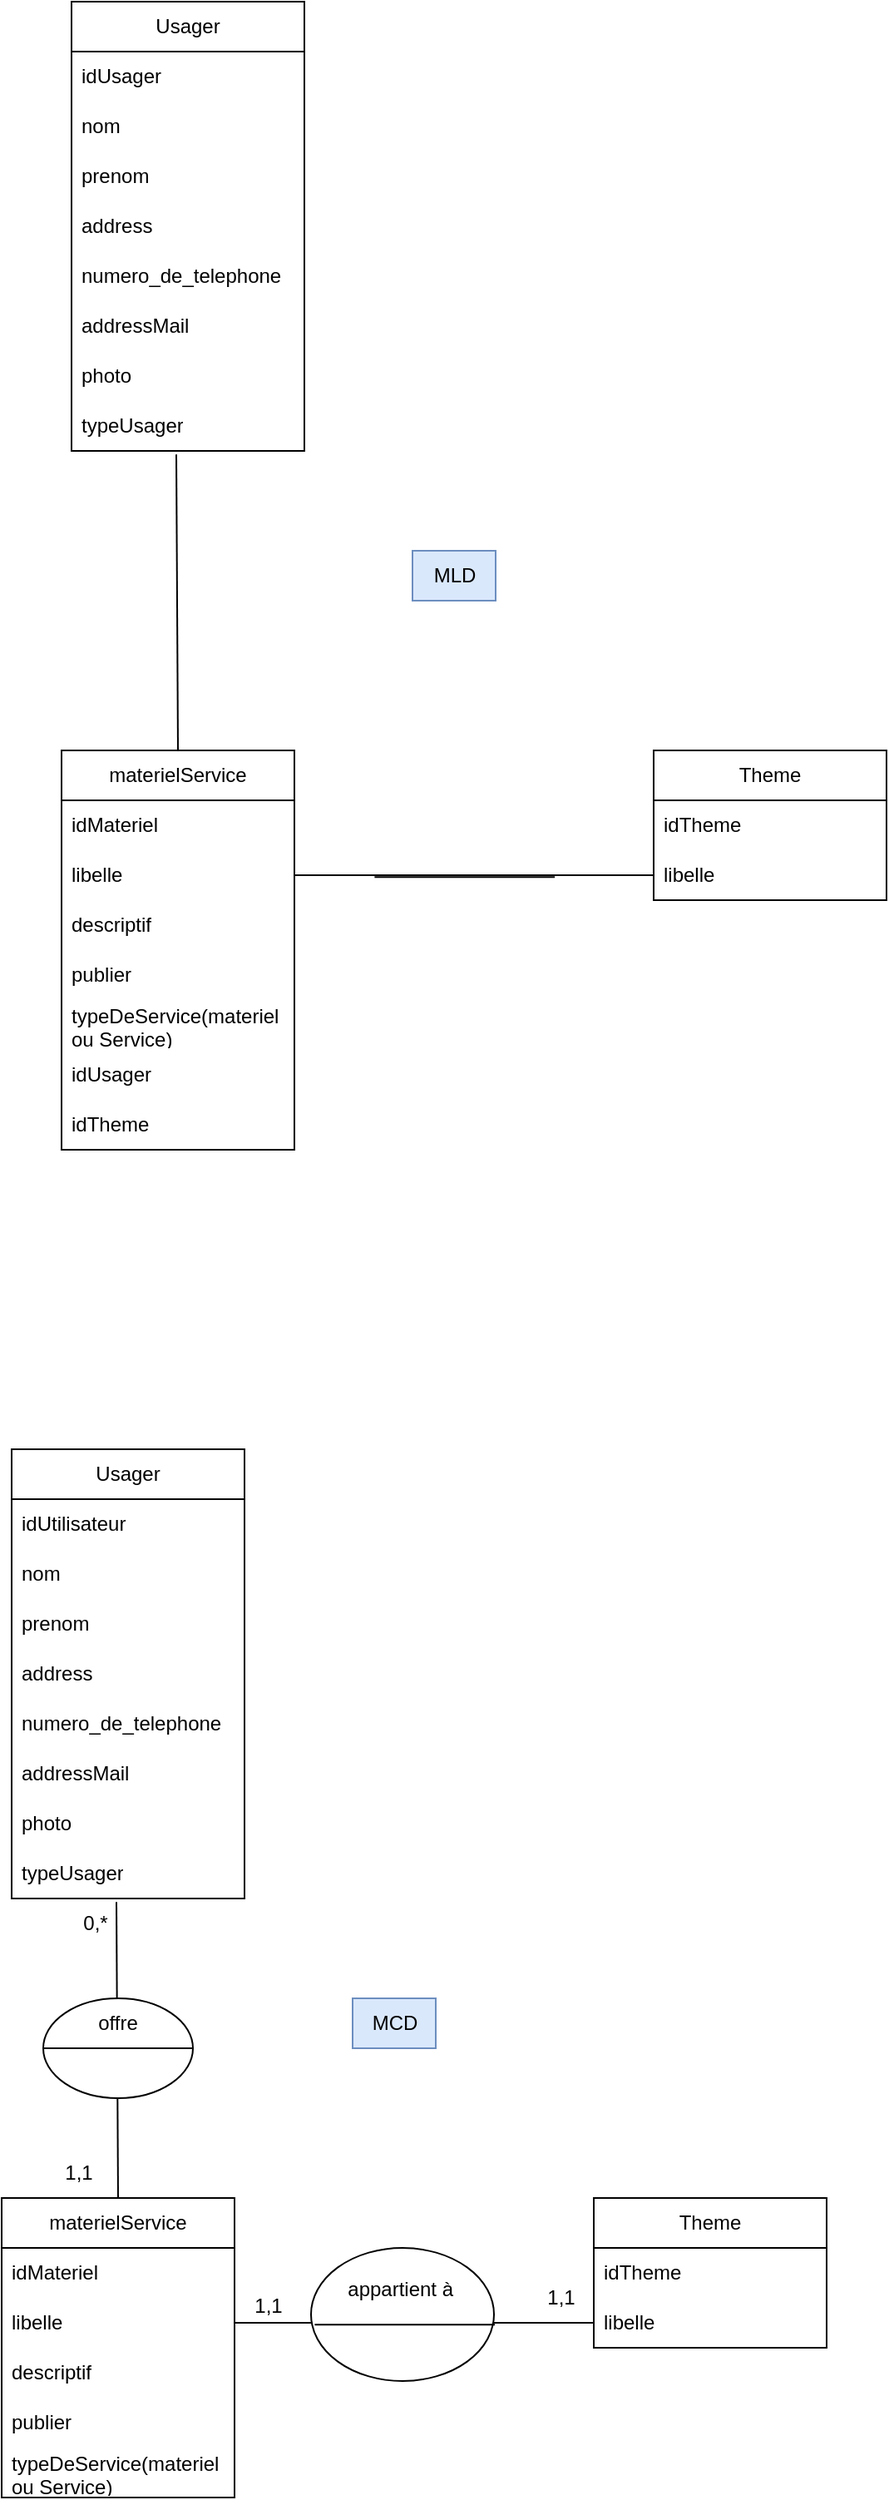 <mxfile version="23.1.5" type="github">
  <diagram id="C5RBs43oDa-KdzZeNtuy" name="Page-1">
    <mxGraphModel dx="1026" dy="1725" grid="1" gridSize="10" guides="1" tooltips="1" connect="1" arrows="1" fold="1" page="1" pageScale="1" pageWidth="827" pageHeight="1169" math="0" shadow="0">
      <root>
        <mxCell id="WIyWlLk6GJQsqaUBKTNV-0" />
        <mxCell id="WIyWlLk6GJQsqaUBKTNV-1" parent="WIyWlLk6GJQsqaUBKTNV-0" />
        <mxCell id="dMPkEBjqIJ3jH2vC4vFe-0" value="Usager" style="swimlane;fontStyle=0;childLayout=stackLayout;horizontal=1;startSize=30;horizontalStack=0;resizeParent=1;resizeParentMax=0;resizeLast=0;collapsible=1;marginBottom=0;whiteSpace=wrap;html=1;" vertex="1" parent="WIyWlLk6GJQsqaUBKTNV-1">
          <mxGeometry x="136" y="120" width="140" height="270" as="geometry" />
        </mxCell>
        <mxCell id="dMPkEBjqIJ3jH2vC4vFe-1" value="idUtilisateur" style="text;strokeColor=none;fillColor=none;align=left;verticalAlign=middle;spacingLeft=4;spacingRight=4;overflow=hidden;points=[[0,0.5],[1,0.5]];portConstraint=eastwest;rotatable=0;whiteSpace=wrap;html=1;" vertex="1" parent="dMPkEBjqIJ3jH2vC4vFe-0">
          <mxGeometry y="30" width="140" height="30" as="geometry" />
        </mxCell>
        <mxCell id="dMPkEBjqIJ3jH2vC4vFe-2" value="nom" style="text;strokeColor=none;fillColor=none;align=left;verticalAlign=middle;spacingLeft=4;spacingRight=4;overflow=hidden;points=[[0,0.5],[1,0.5]];portConstraint=eastwest;rotatable=0;whiteSpace=wrap;html=1;" vertex="1" parent="dMPkEBjqIJ3jH2vC4vFe-0">
          <mxGeometry y="60" width="140" height="30" as="geometry" />
        </mxCell>
        <mxCell id="dMPkEBjqIJ3jH2vC4vFe-3" value="prenom" style="text;strokeColor=none;fillColor=none;align=left;verticalAlign=middle;spacingLeft=4;spacingRight=4;overflow=hidden;points=[[0,0.5],[1,0.5]];portConstraint=eastwest;rotatable=0;whiteSpace=wrap;html=1;" vertex="1" parent="dMPkEBjqIJ3jH2vC4vFe-0">
          <mxGeometry y="90" width="140" height="30" as="geometry" />
        </mxCell>
        <mxCell id="dMPkEBjqIJ3jH2vC4vFe-20" value="address&amp;nbsp;" style="text;strokeColor=none;fillColor=none;align=left;verticalAlign=middle;spacingLeft=4;spacingRight=4;overflow=hidden;points=[[0,0.5],[1,0.5]];portConstraint=eastwest;rotatable=0;whiteSpace=wrap;html=1;" vertex="1" parent="dMPkEBjqIJ3jH2vC4vFe-0">
          <mxGeometry y="120" width="140" height="30" as="geometry" />
        </mxCell>
        <mxCell id="dMPkEBjqIJ3jH2vC4vFe-22" value="numero_de_telephone" style="text;strokeColor=none;fillColor=none;align=left;verticalAlign=middle;spacingLeft=4;spacingRight=4;overflow=hidden;points=[[0,0.5],[1,0.5]];portConstraint=eastwest;rotatable=0;whiteSpace=wrap;html=1;" vertex="1" parent="dMPkEBjqIJ3jH2vC4vFe-0">
          <mxGeometry y="150" width="140" height="30" as="geometry" />
        </mxCell>
        <mxCell id="dMPkEBjqIJ3jH2vC4vFe-23" value="addressMail" style="text;strokeColor=none;fillColor=none;align=left;verticalAlign=middle;spacingLeft=4;spacingRight=4;overflow=hidden;points=[[0,0.5],[1,0.5]];portConstraint=eastwest;rotatable=0;whiteSpace=wrap;html=1;" vertex="1" parent="dMPkEBjqIJ3jH2vC4vFe-0">
          <mxGeometry y="180" width="140" height="30" as="geometry" />
        </mxCell>
        <mxCell id="dMPkEBjqIJ3jH2vC4vFe-24" value="photo" style="text;strokeColor=none;fillColor=none;align=left;verticalAlign=middle;spacingLeft=4;spacingRight=4;overflow=hidden;points=[[0,0.5],[1,0.5]];portConstraint=eastwest;rotatable=0;whiteSpace=wrap;html=1;" vertex="1" parent="dMPkEBjqIJ3jH2vC4vFe-0">
          <mxGeometry y="210" width="140" height="30" as="geometry" />
        </mxCell>
        <mxCell id="dMPkEBjqIJ3jH2vC4vFe-25" value="typeUsager" style="text;strokeColor=none;fillColor=none;align=left;verticalAlign=middle;spacingLeft=4;spacingRight=4;overflow=hidden;points=[[0,0.5],[1,0.5]];portConstraint=eastwest;rotatable=0;whiteSpace=wrap;html=1;" vertex="1" parent="dMPkEBjqIJ3jH2vC4vFe-0">
          <mxGeometry y="240" width="140" height="30" as="geometry" />
        </mxCell>
        <mxCell id="dMPkEBjqIJ3jH2vC4vFe-26" value="Theme" style="swimlane;fontStyle=0;childLayout=stackLayout;horizontal=1;startSize=30;horizontalStack=0;resizeParent=1;resizeParentMax=0;resizeLast=0;collapsible=1;marginBottom=0;whiteSpace=wrap;html=1;" vertex="1" parent="WIyWlLk6GJQsqaUBKTNV-1">
          <mxGeometry x="486" y="570" width="140" height="90" as="geometry" />
        </mxCell>
        <mxCell id="dMPkEBjqIJ3jH2vC4vFe-27" value="idTheme" style="text;strokeColor=none;fillColor=none;align=left;verticalAlign=middle;spacingLeft=4;spacingRight=4;overflow=hidden;points=[[0,0.5],[1,0.5]];portConstraint=eastwest;rotatable=0;whiteSpace=wrap;html=1;" vertex="1" parent="dMPkEBjqIJ3jH2vC4vFe-26">
          <mxGeometry y="30" width="140" height="30" as="geometry" />
        </mxCell>
        <mxCell id="dMPkEBjqIJ3jH2vC4vFe-28" value="libelle" style="text;strokeColor=none;fillColor=none;align=left;verticalAlign=middle;spacingLeft=4;spacingRight=4;overflow=hidden;points=[[0,0.5],[1,0.5]];portConstraint=eastwest;rotatable=0;whiteSpace=wrap;html=1;" vertex="1" parent="dMPkEBjqIJ3jH2vC4vFe-26">
          <mxGeometry y="60" width="140" height="30" as="geometry" />
        </mxCell>
        <mxCell id="dMPkEBjqIJ3jH2vC4vFe-30" value="materielService" style="swimlane;fontStyle=0;childLayout=stackLayout;horizontal=1;startSize=30;horizontalStack=0;resizeParent=1;resizeParentMax=0;resizeLast=0;collapsible=1;marginBottom=0;whiteSpace=wrap;html=1;" vertex="1" parent="WIyWlLk6GJQsqaUBKTNV-1">
          <mxGeometry x="130" y="570" width="140" height="180" as="geometry" />
        </mxCell>
        <mxCell id="dMPkEBjqIJ3jH2vC4vFe-31" value="idMateriel" style="text;strokeColor=none;fillColor=none;align=left;verticalAlign=middle;spacingLeft=4;spacingRight=4;overflow=hidden;points=[[0,0.5],[1,0.5]];portConstraint=eastwest;rotatable=0;whiteSpace=wrap;html=1;" vertex="1" parent="dMPkEBjqIJ3jH2vC4vFe-30">
          <mxGeometry y="30" width="140" height="30" as="geometry" />
        </mxCell>
        <mxCell id="dMPkEBjqIJ3jH2vC4vFe-32" value="libelle" style="text;strokeColor=none;fillColor=none;align=left;verticalAlign=middle;spacingLeft=4;spacingRight=4;overflow=hidden;points=[[0,0.5],[1,0.5]];portConstraint=eastwest;rotatable=0;whiteSpace=wrap;html=1;" vertex="1" parent="dMPkEBjqIJ3jH2vC4vFe-30">
          <mxGeometry y="60" width="140" height="30" as="geometry" />
        </mxCell>
        <mxCell id="dMPkEBjqIJ3jH2vC4vFe-33" value="descriptif" style="text;strokeColor=none;fillColor=none;align=left;verticalAlign=middle;spacingLeft=4;spacingRight=4;overflow=hidden;points=[[0,0.5],[1,0.5]];portConstraint=eastwest;rotatable=0;whiteSpace=wrap;html=1;" vertex="1" parent="dMPkEBjqIJ3jH2vC4vFe-30">
          <mxGeometry y="90" width="140" height="30" as="geometry" />
        </mxCell>
        <mxCell id="dMPkEBjqIJ3jH2vC4vFe-35" value="publier" style="text;strokeColor=none;fillColor=none;align=left;verticalAlign=middle;spacingLeft=4;spacingRight=4;overflow=hidden;points=[[0,0.5],[1,0.5]];portConstraint=eastwest;rotatable=0;whiteSpace=wrap;html=1;" vertex="1" parent="dMPkEBjqIJ3jH2vC4vFe-30">
          <mxGeometry y="120" width="140" height="30" as="geometry" />
        </mxCell>
        <mxCell id="dMPkEBjqIJ3jH2vC4vFe-63" value="typeDeService(materiel ou Service)" style="text;strokeColor=none;fillColor=none;align=left;verticalAlign=middle;spacingLeft=4;spacingRight=4;overflow=hidden;points=[[0,0.5],[1,0.5]];portConstraint=eastwest;rotatable=0;whiteSpace=wrap;html=1;" vertex="1" parent="dMPkEBjqIJ3jH2vC4vFe-30">
          <mxGeometry y="150" width="140" height="30" as="geometry" />
        </mxCell>
        <mxCell id="dMPkEBjqIJ3jH2vC4vFe-67" value="" style="endArrow=none;html=1;rounded=0;entryX=0.45;entryY=1.069;entryDx=0;entryDy=0;entryPerimeter=0;exitX=0.5;exitY=0;exitDx=0;exitDy=0;" edge="1" parent="WIyWlLk6GJQsqaUBKTNV-1" source="dMPkEBjqIJ3jH2vC4vFe-30" target="dMPkEBjqIJ3jH2vC4vFe-25">
          <mxGeometry width="50" height="50" relative="1" as="geometry">
            <mxPoint x="356" y="480" as="sourcePoint" />
            <mxPoint x="406" y="430" as="targetPoint" />
            <Array as="points" />
          </mxGeometry>
        </mxCell>
        <mxCell id="dMPkEBjqIJ3jH2vC4vFe-66" value="" style="ellipse;whiteSpace=wrap;html=1;" vertex="1" parent="WIyWlLk6GJQsqaUBKTNV-1">
          <mxGeometry x="155" y="450" width="90" height="60" as="geometry" />
        </mxCell>
        <mxCell id="dMPkEBjqIJ3jH2vC4vFe-68" style="edgeStyle=orthogonalEdgeStyle;rounded=0;orthogonalLoop=1;jettySize=auto;html=1;exitX=1;exitY=0.5;exitDx=0;exitDy=0;entryX=0;entryY=0.5;entryDx=0;entryDy=0;endArrow=none;endFill=0;" edge="1" parent="WIyWlLk6GJQsqaUBKTNV-1" source="dMPkEBjqIJ3jH2vC4vFe-32" target="dMPkEBjqIJ3jH2vC4vFe-28">
          <mxGeometry relative="1" as="geometry" />
        </mxCell>
        <mxCell id="dMPkEBjqIJ3jH2vC4vFe-69" value="" style="ellipse;whiteSpace=wrap;html=1;" vertex="1" parent="WIyWlLk6GJQsqaUBKTNV-1">
          <mxGeometry x="316" y="600" width="110" height="80" as="geometry" />
        </mxCell>
        <mxCell id="dMPkEBjqIJ3jH2vC4vFe-70" value="0,*" style="text;html=1;align=center;verticalAlign=middle;resizable=0;points=[];autosize=1;strokeColor=none;fillColor=none;" vertex="1" parent="WIyWlLk6GJQsqaUBKTNV-1">
          <mxGeometry x="166" y="390" width="40" height="30" as="geometry" />
        </mxCell>
        <mxCell id="dMPkEBjqIJ3jH2vC4vFe-71" value="1,1" style="text;html=1;align=center;verticalAlign=middle;resizable=0;points=[];autosize=1;strokeColor=none;fillColor=none;" vertex="1" parent="WIyWlLk6GJQsqaUBKTNV-1">
          <mxGeometry x="156" y="540" width="40" height="30" as="geometry" />
        </mxCell>
        <mxCell id="dMPkEBjqIJ3jH2vC4vFe-72" value="1,1" style="text;html=1;align=center;verticalAlign=middle;resizable=0;points=[];autosize=1;strokeColor=none;fillColor=none;" vertex="1" parent="WIyWlLk6GJQsqaUBKTNV-1">
          <mxGeometry x="270" y="620" width="40" height="30" as="geometry" />
        </mxCell>
        <mxCell id="dMPkEBjqIJ3jH2vC4vFe-73" value="1,1" style="text;html=1;align=center;verticalAlign=middle;resizable=0;points=[];autosize=1;strokeColor=none;fillColor=none;" vertex="1" parent="WIyWlLk6GJQsqaUBKTNV-1">
          <mxGeometry x="446" y="615" width="40" height="30" as="geometry" />
        </mxCell>
        <mxCell id="dMPkEBjqIJ3jH2vC4vFe-74" value="" style="endArrow=none;html=1;rounded=0;exitX=0;exitY=0.5;exitDx=0;exitDy=0;entryX=1;entryY=0.5;entryDx=0;entryDy=0;" edge="1" parent="WIyWlLk6GJQsqaUBKTNV-1" source="dMPkEBjqIJ3jH2vC4vFe-66" target="dMPkEBjqIJ3jH2vC4vFe-66">
          <mxGeometry width="50" height="50" relative="1" as="geometry">
            <mxPoint x="336" y="390" as="sourcePoint" />
            <mxPoint x="386" y="340" as="targetPoint" />
            <Array as="points" />
          </mxGeometry>
        </mxCell>
        <mxCell id="dMPkEBjqIJ3jH2vC4vFe-75" value="" style="endArrow=none;html=1;rounded=0;exitX=0.02;exitY=0.577;exitDx=0;exitDy=0;entryX=1.005;entryY=0.577;entryDx=0;entryDy=0;exitPerimeter=0;entryPerimeter=0;" edge="1" parent="WIyWlLk6GJQsqaUBKTNV-1" source="dMPkEBjqIJ3jH2vC4vFe-69" target="dMPkEBjqIJ3jH2vC4vFe-69">
          <mxGeometry width="50" height="50" relative="1" as="geometry">
            <mxPoint x="326" y="645" as="sourcePoint" />
            <mxPoint x="416" y="645" as="targetPoint" />
            <Array as="points" />
          </mxGeometry>
        </mxCell>
        <mxCell id="dMPkEBjqIJ3jH2vC4vFe-77" value="offre" style="text;html=1;align=center;verticalAlign=middle;whiteSpace=wrap;rounded=0;" vertex="1" parent="WIyWlLk6GJQsqaUBKTNV-1">
          <mxGeometry x="170" y="450" width="60" height="30" as="geometry" />
        </mxCell>
        <mxCell id="dMPkEBjqIJ3jH2vC4vFe-79" value="appartient à&amp;nbsp;" style="text;html=1;align=center;verticalAlign=middle;resizable=0;points=[];autosize=1;strokeColor=none;fillColor=none;" vertex="1" parent="WIyWlLk6GJQsqaUBKTNV-1">
          <mxGeometry x="326" y="610" width="90" height="30" as="geometry" />
        </mxCell>
        <mxCell id="dMPkEBjqIJ3jH2vC4vFe-80" value="MCD" style="text;html=1;align=center;verticalAlign=middle;resizable=0;points=[];autosize=1;strokeColor=#6c8ebf;fillColor=#dae8fc;" vertex="1" parent="WIyWlLk6GJQsqaUBKTNV-1">
          <mxGeometry x="341" y="450" width="50" height="30" as="geometry" />
        </mxCell>
        <mxCell id="dMPkEBjqIJ3jH2vC4vFe-81" value="Usager" style="swimlane;fontStyle=0;childLayout=stackLayout;horizontal=1;startSize=30;horizontalStack=0;resizeParent=1;resizeParentMax=0;resizeLast=0;collapsible=1;marginBottom=0;whiteSpace=wrap;html=1;" vertex="1" parent="WIyWlLk6GJQsqaUBKTNV-1">
          <mxGeometry x="172" y="-750" width="140" height="270" as="geometry" />
        </mxCell>
        <mxCell id="dMPkEBjqIJ3jH2vC4vFe-82" value="idUsager" style="text;strokeColor=none;fillColor=none;align=left;verticalAlign=middle;spacingLeft=4;spacingRight=4;overflow=hidden;points=[[0,0.5],[1,0.5]];portConstraint=eastwest;rotatable=0;whiteSpace=wrap;html=1;" vertex="1" parent="dMPkEBjqIJ3jH2vC4vFe-81">
          <mxGeometry y="30" width="140" height="30" as="geometry" />
        </mxCell>
        <mxCell id="dMPkEBjqIJ3jH2vC4vFe-83" value="nom" style="text;strokeColor=none;fillColor=none;align=left;verticalAlign=middle;spacingLeft=4;spacingRight=4;overflow=hidden;points=[[0,0.5],[1,0.5]];portConstraint=eastwest;rotatable=0;whiteSpace=wrap;html=1;" vertex="1" parent="dMPkEBjqIJ3jH2vC4vFe-81">
          <mxGeometry y="60" width="140" height="30" as="geometry" />
        </mxCell>
        <mxCell id="dMPkEBjqIJ3jH2vC4vFe-84" value="prenom" style="text;strokeColor=none;fillColor=none;align=left;verticalAlign=middle;spacingLeft=4;spacingRight=4;overflow=hidden;points=[[0,0.5],[1,0.5]];portConstraint=eastwest;rotatable=0;whiteSpace=wrap;html=1;" vertex="1" parent="dMPkEBjqIJ3jH2vC4vFe-81">
          <mxGeometry y="90" width="140" height="30" as="geometry" />
        </mxCell>
        <mxCell id="dMPkEBjqIJ3jH2vC4vFe-85" value="address&amp;nbsp;" style="text;strokeColor=none;fillColor=none;align=left;verticalAlign=middle;spacingLeft=4;spacingRight=4;overflow=hidden;points=[[0,0.5],[1,0.5]];portConstraint=eastwest;rotatable=0;whiteSpace=wrap;html=1;" vertex="1" parent="dMPkEBjqIJ3jH2vC4vFe-81">
          <mxGeometry y="120" width="140" height="30" as="geometry" />
        </mxCell>
        <mxCell id="dMPkEBjqIJ3jH2vC4vFe-86" value="numero_de_telephone" style="text;strokeColor=none;fillColor=none;align=left;verticalAlign=middle;spacingLeft=4;spacingRight=4;overflow=hidden;points=[[0,0.5],[1,0.5]];portConstraint=eastwest;rotatable=0;whiteSpace=wrap;html=1;" vertex="1" parent="dMPkEBjqIJ3jH2vC4vFe-81">
          <mxGeometry y="150" width="140" height="30" as="geometry" />
        </mxCell>
        <mxCell id="dMPkEBjqIJ3jH2vC4vFe-87" value="addressMail" style="text;strokeColor=none;fillColor=none;align=left;verticalAlign=middle;spacingLeft=4;spacingRight=4;overflow=hidden;points=[[0,0.5],[1,0.5]];portConstraint=eastwest;rotatable=0;whiteSpace=wrap;html=1;" vertex="1" parent="dMPkEBjqIJ3jH2vC4vFe-81">
          <mxGeometry y="180" width="140" height="30" as="geometry" />
        </mxCell>
        <mxCell id="dMPkEBjqIJ3jH2vC4vFe-88" value="photo" style="text;strokeColor=none;fillColor=none;align=left;verticalAlign=middle;spacingLeft=4;spacingRight=4;overflow=hidden;points=[[0,0.5],[1,0.5]];portConstraint=eastwest;rotatable=0;whiteSpace=wrap;html=1;" vertex="1" parent="dMPkEBjqIJ3jH2vC4vFe-81">
          <mxGeometry y="210" width="140" height="30" as="geometry" />
        </mxCell>
        <mxCell id="dMPkEBjqIJ3jH2vC4vFe-89" value="typeUsager" style="text;strokeColor=none;fillColor=none;align=left;verticalAlign=middle;spacingLeft=4;spacingRight=4;overflow=hidden;points=[[0,0.5],[1,0.5]];portConstraint=eastwest;rotatable=0;whiteSpace=wrap;html=1;" vertex="1" parent="dMPkEBjqIJ3jH2vC4vFe-81">
          <mxGeometry y="240" width="140" height="30" as="geometry" />
        </mxCell>
        <mxCell id="dMPkEBjqIJ3jH2vC4vFe-90" value="Theme" style="swimlane;fontStyle=0;childLayout=stackLayout;horizontal=1;startSize=30;horizontalStack=0;resizeParent=1;resizeParentMax=0;resizeLast=0;collapsible=1;marginBottom=0;whiteSpace=wrap;html=1;" vertex="1" parent="WIyWlLk6GJQsqaUBKTNV-1">
          <mxGeometry x="522" y="-300" width="140" height="90" as="geometry" />
        </mxCell>
        <mxCell id="dMPkEBjqIJ3jH2vC4vFe-91" value="idTheme" style="text;strokeColor=none;fillColor=none;align=left;verticalAlign=middle;spacingLeft=4;spacingRight=4;overflow=hidden;points=[[0,0.5],[1,0.5]];portConstraint=eastwest;rotatable=0;whiteSpace=wrap;html=1;" vertex="1" parent="dMPkEBjqIJ3jH2vC4vFe-90">
          <mxGeometry y="30" width="140" height="30" as="geometry" />
        </mxCell>
        <mxCell id="dMPkEBjqIJ3jH2vC4vFe-92" value="libelle" style="text;strokeColor=none;fillColor=none;align=left;verticalAlign=middle;spacingLeft=4;spacingRight=4;overflow=hidden;points=[[0,0.5],[1,0.5]];portConstraint=eastwest;rotatable=0;whiteSpace=wrap;html=1;" vertex="1" parent="dMPkEBjqIJ3jH2vC4vFe-90">
          <mxGeometry y="60" width="140" height="30" as="geometry" />
        </mxCell>
        <mxCell id="dMPkEBjqIJ3jH2vC4vFe-94" value="materielService" style="swimlane;fontStyle=0;childLayout=stackLayout;horizontal=1;startSize=30;horizontalStack=0;resizeParent=1;resizeParentMax=0;resizeLast=0;collapsible=1;marginBottom=0;whiteSpace=wrap;html=1;" vertex="1" parent="WIyWlLk6GJQsqaUBKTNV-1">
          <mxGeometry x="166" y="-300" width="140" height="240" as="geometry" />
        </mxCell>
        <mxCell id="dMPkEBjqIJ3jH2vC4vFe-95" value="idMateriel" style="text;strokeColor=none;fillColor=none;align=left;verticalAlign=middle;spacingLeft=4;spacingRight=4;overflow=hidden;points=[[0,0.5],[1,0.5]];portConstraint=eastwest;rotatable=0;whiteSpace=wrap;html=1;" vertex="1" parent="dMPkEBjqIJ3jH2vC4vFe-94">
          <mxGeometry y="30" width="140" height="30" as="geometry" />
        </mxCell>
        <mxCell id="dMPkEBjqIJ3jH2vC4vFe-96" value="libelle" style="text;strokeColor=none;fillColor=none;align=left;verticalAlign=middle;spacingLeft=4;spacingRight=4;overflow=hidden;points=[[0,0.5],[1,0.5]];portConstraint=eastwest;rotatable=0;whiteSpace=wrap;html=1;" vertex="1" parent="dMPkEBjqIJ3jH2vC4vFe-94">
          <mxGeometry y="60" width="140" height="30" as="geometry" />
        </mxCell>
        <mxCell id="dMPkEBjqIJ3jH2vC4vFe-97" value="descriptif" style="text;strokeColor=none;fillColor=none;align=left;verticalAlign=middle;spacingLeft=4;spacingRight=4;overflow=hidden;points=[[0,0.5],[1,0.5]];portConstraint=eastwest;rotatable=0;whiteSpace=wrap;html=1;" vertex="1" parent="dMPkEBjqIJ3jH2vC4vFe-94">
          <mxGeometry y="90" width="140" height="30" as="geometry" />
        </mxCell>
        <mxCell id="dMPkEBjqIJ3jH2vC4vFe-98" value="publier" style="text;strokeColor=none;fillColor=none;align=left;verticalAlign=middle;spacingLeft=4;spacingRight=4;overflow=hidden;points=[[0,0.5],[1,0.5]];portConstraint=eastwest;rotatable=0;whiteSpace=wrap;html=1;" vertex="1" parent="dMPkEBjqIJ3jH2vC4vFe-94">
          <mxGeometry y="120" width="140" height="30" as="geometry" />
        </mxCell>
        <mxCell id="dMPkEBjqIJ3jH2vC4vFe-99" value="typeDeService(materiel ou Service)" style="text;strokeColor=none;fillColor=none;align=left;verticalAlign=middle;spacingLeft=4;spacingRight=4;overflow=hidden;points=[[0,0.5],[1,0.5]];portConstraint=eastwest;rotatable=0;whiteSpace=wrap;html=1;" vertex="1" parent="dMPkEBjqIJ3jH2vC4vFe-94">
          <mxGeometry y="150" width="140" height="30" as="geometry" />
        </mxCell>
        <mxCell id="dMPkEBjqIJ3jH2vC4vFe-114" value="idUsager" style="text;strokeColor=none;fillColor=none;align=left;verticalAlign=middle;spacingLeft=4;spacingRight=4;overflow=hidden;points=[[0,0.5],[1,0.5]];portConstraint=eastwest;rotatable=0;whiteSpace=wrap;html=1;" vertex="1" parent="dMPkEBjqIJ3jH2vC4vFe-94">
          <mxGeometry y="180" width="140" height="30" as="geometry" />
        </mxCell>
        <mxCell id="dMPkEBjqIJ3jH2vC4vFe-115" value="idTheme" style="text;strokeColor=none;fillColor=none;align=left;verticalAlign=middle;spacingLeft=4;spacingRight=4;overflow=hidden;points=[[0,0.5],[1,0.5]];portConstraint=eastwest;rotatable=0;whiteSpace=wrap;html=1;" vertex="1" parent="dMPkEBjqIJ3jH2vC4vFe-94">
          <mxGeometry y="210" width="140" height="30" as="geometry" />
        </mxCell>
        <mxCell id="dMPkEBjqIJ3jH2vC4vFe-100" value="" style="endArrow=none;html=1;rounded=0;entryX=0.45;entryY=1.069;entryDx=0;entryDy=0;entryPerimeter=0;exitX=0.5;exitY=0;exitDx=0;exitDy=0;" edge="1" parent="WIyWlLk6GJQsqaUBKTNV-1" source="dMPkEBjqIJ3jH2vC4vFe-94" target="dMPkEBjqIJ3jH2vC4vFe-89">
          <mxGeometry width="50" height="50" relative="1" as="geometry">
            <mxPoint x="392" y="-390" as="sourcePoint" />
            <mxPoint x="442" y="-440" as="targetPoint" />
            <Array as="points" />
          </mxGeometry>
        </mxCell>
        <mxCell id="dMPkEBjqIJ3jH2vC4vFe-102" style="edgeStyle=orthogonalEdgeStyle;rounded=0;orthogonalLoop=1;jettySize=auto;html=1;exitX=1;exitY=0.5;exitDx=0;exitDy=0;entryX=0;entryY=0.5;entryDx=0;entryDy=0;endArrow=none;endFill=0;" edge="1" parent="WIyWlLk6GJQsqaUBKTNV-1" source="dMPkEBjqIJ3jH2vC4vFe-96" target="dMPkEBjqIJ3jH2vC4vFe-92">
          <mxGeometry relative="1" as="geometry" />
        </mxCell>
        <mxCell id="dMPkEBjqIJ3jH2vC4vFe-109" value="" style="endArrow=none;html=1;rounded=0;exitX=0.02;exitY=0.577;exitDx=0;exitDy=0;entryX=1.005;entryY=0.577;entryDx=0;entryDy=0;exitPerimeter=0;entryPerimeter=0;" edge="1" parent="WIyWlLk6GJQsqaUBKTNV-1">
          <mxGeometry width="50" height="50" relative="1" as="geometry">
            <mxPoint x="354.2" y="-223.84" as="sourcePoint" />
            <mxPoint x="462.55" y="-223.84" as="targetPoint" />
            <Array as="points" />
          </mxGeometry>
        </mxCell>
        <mxCell id="dMPkEBjqIJ3jH2vC4vFe-112" value="MLD" style="text;html=1;align=center;verticalAlign=middle;resizable=0;points=[];autosize=1;strokeColor=#6c8ebf;fillColor=#dae8fc;" vertex="1" parent="WIyWlLk6GJQsqaUBKTNV-1">
          <mxGeometry x="377" y="-420" width="50" height="30" as="geometry" />
        </mxCell>
      </root>
    </mxGraphModel>
  </diagram>
</mxfile>

